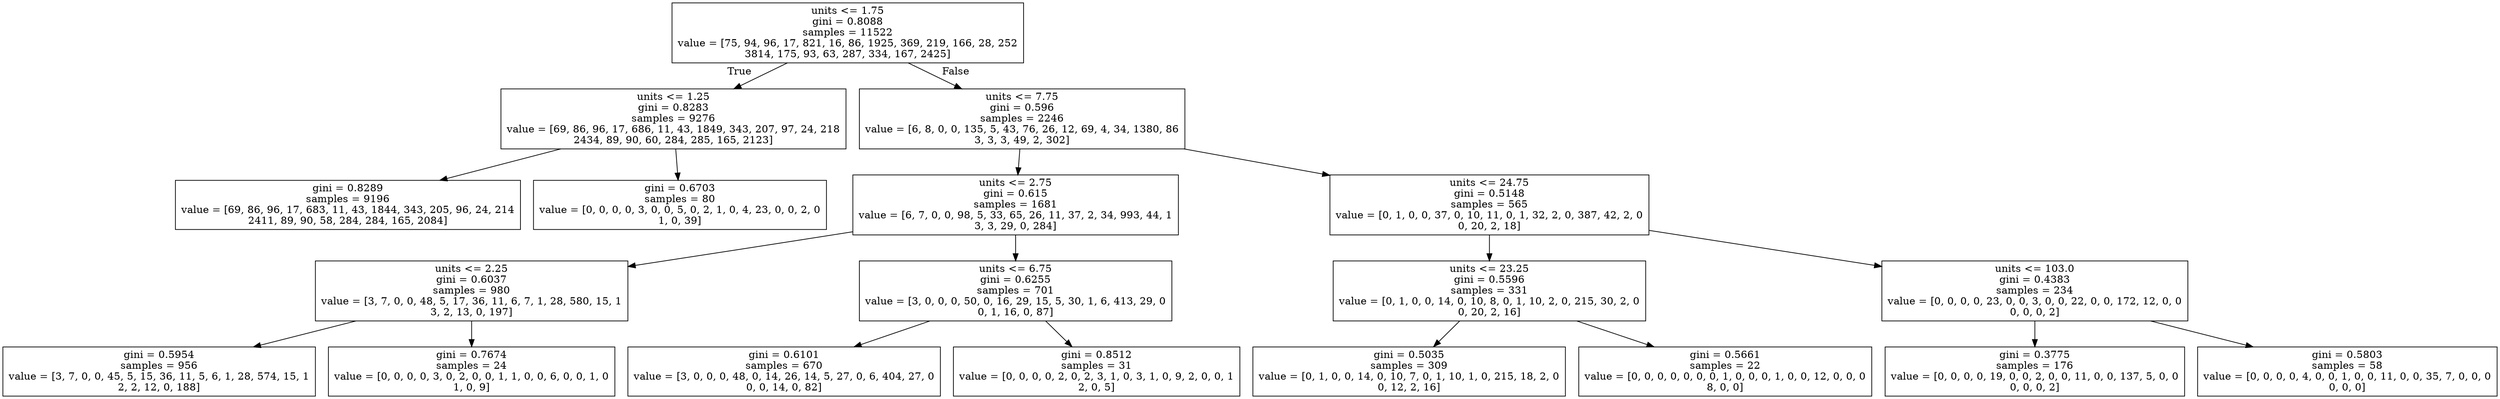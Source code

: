digraph Tree {
node [shape=box] ;
0 [label="units <= 1.75\ngini = 0.8088\nsamples = 11522\nvalue = [75, 94, 96, 17, 821, 16, 86, 1925, 369, 219, 166, 28, 252\n3814, 175, 93, 63, 287, 334, 167, 2425]"] ;
1 [label="units <= 1.25\ngini = 0.8283\nsamples = 9276\nvalue = [69, 86, 96, 17, 686, 11, 43, 1849, 343, 207, 97, 24, 218\n2434, 89, 90, 60, 284, 285, 165, 2123]"] ;
0 -> 1 [labeldistance=2.5, labelangle=45, headlabel="True"] ;
2 [label="gini = 0.8289\nsamples = 9196\nvalue = [69, 86, 96, 17, 683, 11, 43, 1844, 343, 205, 96, 24, 214\n2411, 89, 90, 58, 284, 284, 165, 2084]"] ;
1 -> 2 ;
3 [label="gini = 0.6703\nsamples = 80\nvalue = [0, 0, 0, 0, 3, 0, 0, 5, 0, 2, 1, 0, 4, 23, 0, 0, 2, 0\n1, 0, 39]"] ;
1 -> 3 ;
4 [label="units <= 7.75\ngini = 0.596\nsamples = 2246\nvalue = [6, 8, 0, 0, 135, 5, 43, 76, 26, 12, 69, 4, 34, 1380, 86\n3, 3, 3, 49, 2, 302]"] ;
0 -> 4 [labeldistance=2.5, labelangle=-45, headlabel="False"] ;
5 [label="units <= 2.75\ngini = 0.615\nsamples = 1681\nvalue = [6, 7, 0, 0, 98, 5, 33, 65, 26, 11, 37, 2, 34, 993, 44, 1\n3, 3, 29, 0, 284]"] ;
4 -> 5 ;
6 [label="units <= 2.25\ngini = 0.6037\nsamples = 980\nvalue = [3, 7, 0, 0, 48, 5, 17, 36, 11, 6, 7, 1, 28, 580, 15, 1\n3, 2, 13, 0, 197]"] ;
5 -> 6 ;
7 [label="gini = 0.5954\nsamples = 956\nvalue = [3, 7, 0, 0, 45, 5, 15, 36, 11, 5, 6, 1, 28, 574, 15, 1\n2, 2, 12, 0, 188]"] ;
6 -> 7 ;
8 [label="gini = 0.7674\nsamples = 24\nvalue = [0, 0, 0, 0, 3, 0, 2, 0, 0, 1, 1, 0, 0, 6, 0, 0, 1, 0\n1, 0, 9]"] ;
6 -> 8 ;
9 [label="units <= 6.75\ngini = 0.6255\nsamples = 701\nvalue = [3, 0, 0, 0, 50, 0, 16, 29, 15, 5, 30, 1, 6, 413, 29, 0\n0, 1, 16, 0, 87]"] ;
5 -> 9 ;
10 [label="gini = 0.6101\nsamples = 670\nvalue = [3, 0, 0, 0, 48, 0, 14, 26, 14, 5, 27, 0, 6, 404, 27, 0\n0, 0, 14, 0, 82]"] ;
9 -> 10 ;
11 [label="gini = 0.8512\nsamples = 31\nvalue = [0, 0, 0, 0, 2, 0, 2, 3, 1, 0, 3, 1, 0, 9, 2, 0, 0, 1\n2, 0, 5]"] ;
9 -> 11 ;
12 [label="units <= 24.75\ngini = 0.5148\nsamples = 565\nvalue = [0, 1, 0, 0, 37, 0, 10, 11, 0, 1, 32, 2, 0, 387, 42, 2, 0\n0, 20, 2, 18]"] ;
4 -> 12 ;
13 [label="units <= 23.25\ngini = 0.5596\nsamples = 331\nvalue = [0, 1, 0, 0, 14, 0, 10, 8, 0, 1, 10, 2, 0, 215, 30, 2, 0\n0, 20, 2, 16]"] ;
12 -> 13 ;
14 [label="gini = 0.5035\nsamples = 309\nvalue = [0, 1, 0, 0, 14, 0, 10, 7, 0, 1, 10, 1, 0, 215, 18, 2, 0\n0, 12, 2, 16]"] ;
13 -> 14 ;
15 [label="gini = 0.5661\nsamples = 22\nvalue = [0, 0, 0, 0, 0, 0, 0, 1, 0, 0, 0, 1, 0, 0, 12, 0, 0, 0\n8, 0, 0]"] ;
13 -> 15 ;
16 [label="units <= 103.0\ngini = 0.4383\nsamples = 234\nvalue = [0, 0, 0, 0, 23, 0, 0, 3, 0, 0, 22, 0, 0, 172, 12, 0, 0\n0, 0, 0, 2]"] ;
12 -> 16 ;
17 [label="gini = 0.3775\nsamples = 176\nvalue = [0, 0, 0, 0, 19, 0, 0, 2, 0, 0, 11, 0, 0, 137, 5, 0, 0\n0, 0, 0, 2]"] ;
16 -> 17 ;
18 [label="gini = 0.5803\nsamples = 58\nvalue = [0, 0, 0, 0, 4, 0, 0, 1, 0, 0, 11, 0, 0, 35, 7, 0, 0, 0\n0, 0, 0]"] ;
16 -> 18 ;
}
